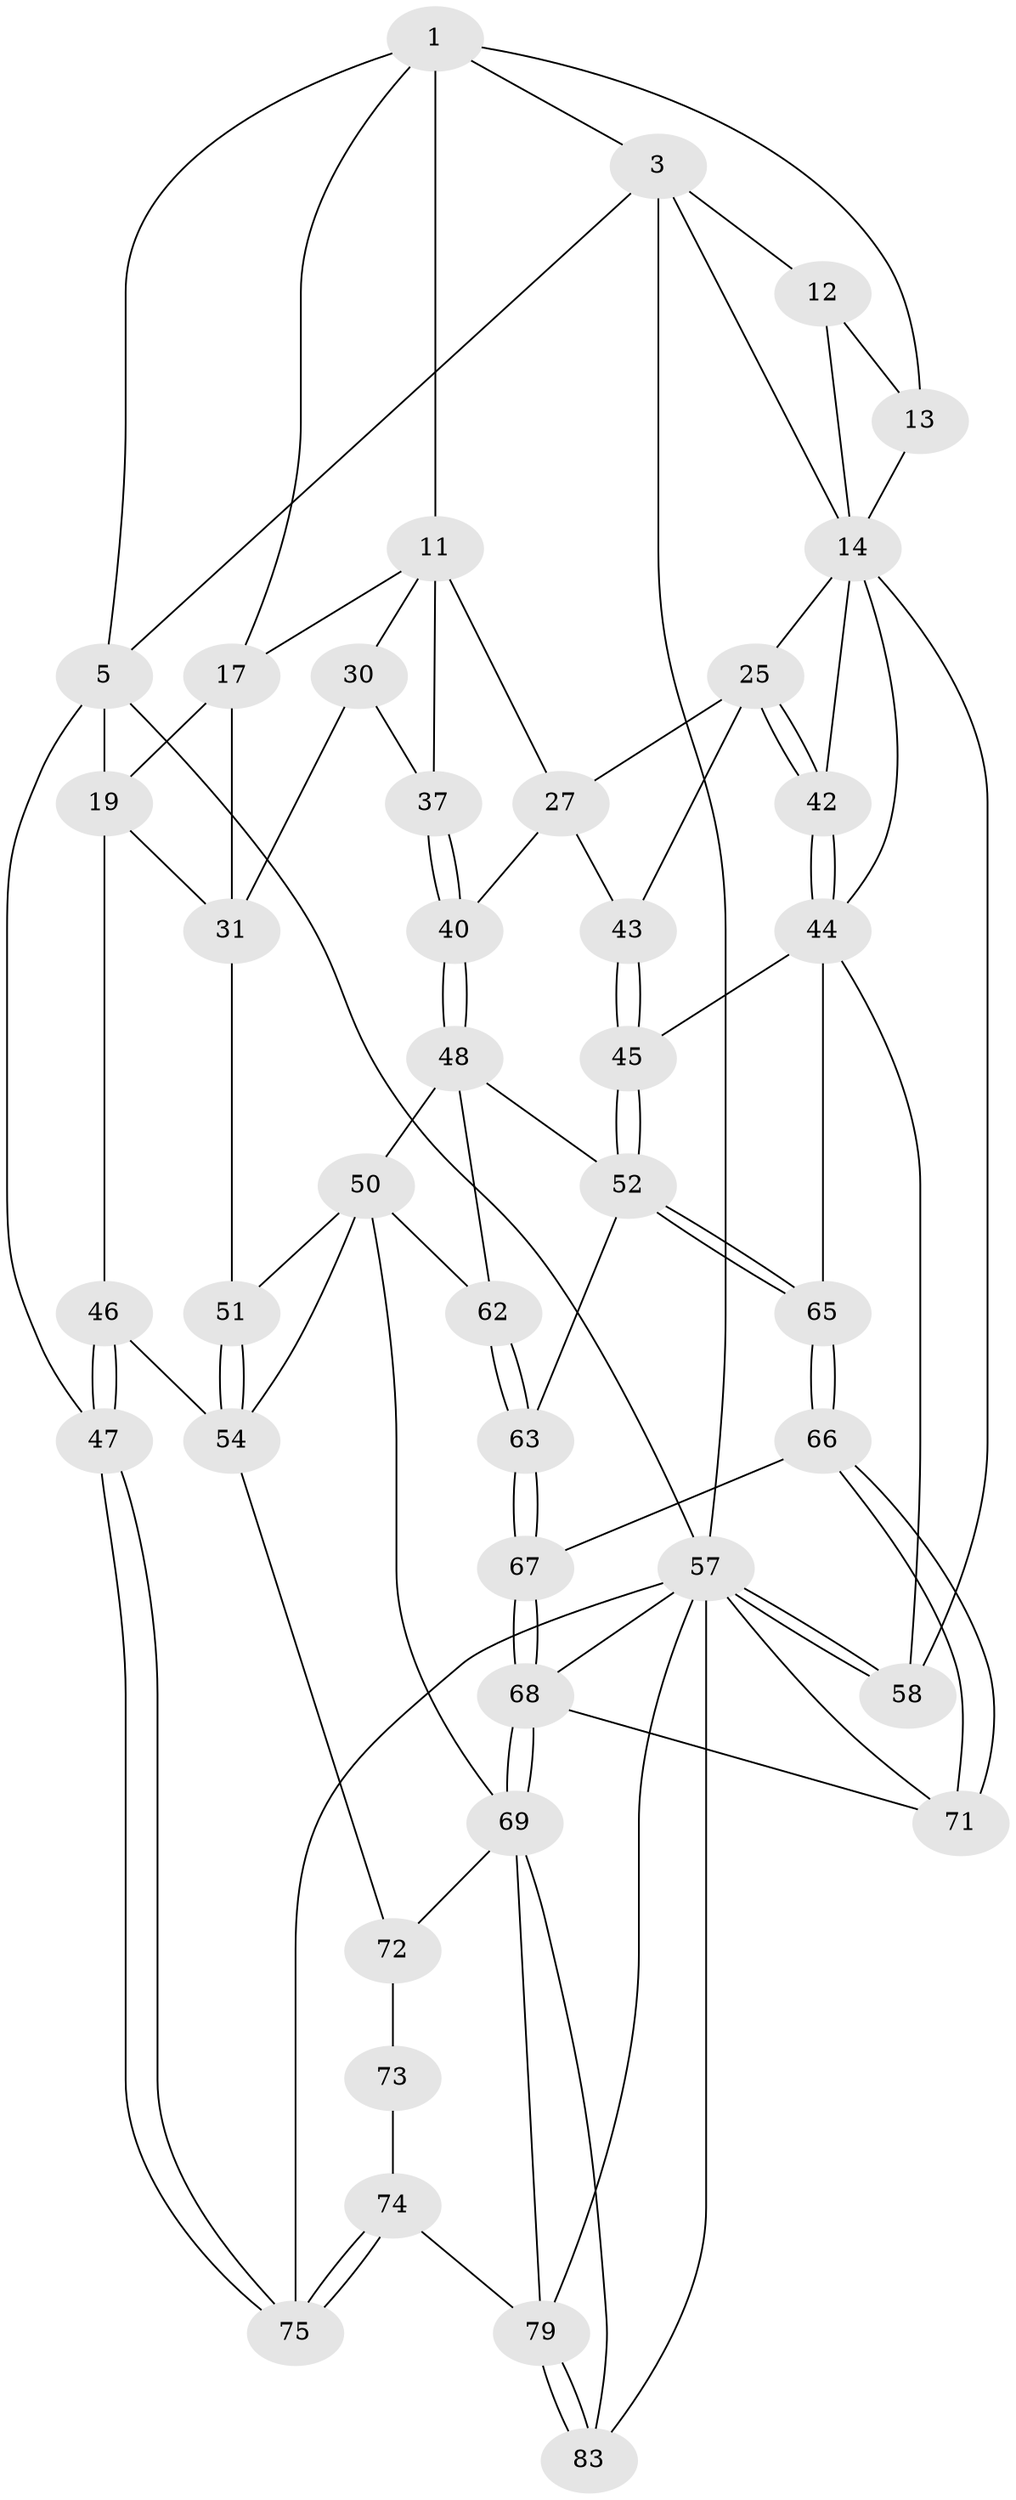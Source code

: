 // original degree distribution, {3: 0.023809523809523808, 4: 0.21428571428571427, 6: 0.19047619047619047, 5: 0.5714285714285714}
// Generated by graph-tools (version 1.1) at 2025/17/03/09/25 04:17:03]
// undirected, 42 vertices, 98 edges
graph export_dot {
graph [start="1"]
  node [color=gray90,style=filled];
  1 [pos="+0.46544303928618574+0",super="+8+2"];
  3 [pos="+1+0",super="+4"];
  5 [pos="+0+0",super="+6+21"];
  11 [pos="+0.5808829383755414+0.16369951692274554",super="+22"];
  12 [pos="+0.8061746372538391+0.1225802651186703"];
  13 [pos="+0.7383142942509445+0.15996873858752303"];
  14 [pos="+1+0.20109183025370053",super="+41+15"];
  17 [pos="+0.308449220799321+0.12815190172420696",super="+18"];
  19 [pos="+0.111091797816605+0.10188725551982407",super="+20"];
  25 [pos="+0.756486762955006+0.37822506073813617",super="+26"];
  27 [pos="+0.6378339689227441+0.3529329932391355",super="+39"];
  30 [pos="+0.4548442082398431+0.35437512274678457",super="+34"];
  31 [pos="+0.35572389311407426+0.3684593531489556",super="+32"];
  37 [pos="+0.5187848674512145+0.5422672142583308",super="+38"];
  40 [pos="+0.5447862414444998+0.5823940622153438"];
  42 [pos="+0.8437915142292385+0.462028652644979"];
  43 [pos="+0.6500272476250188+0.526655460290412"];
  44 [pos="+0.831242255835581+0.6003351376911745",super="+56"];
  45 [pos="+0.7956431519585814+0.6393110291392243"];
  46 [pos="+0.12705309709736287+0.7060216101915574"];
  47 [pos="+0+0.7846654283023682"];
  48 [pos="+0.5445570795504011+0.5897065361331942",super="+49"];
  50 [pos="+0.3715637226022458+0.6128920704396769",super="+59"];
  51 [pos="+0.3575461617566356+0.604991415656365"];
  52 [pos="+0.7784573172023179+0.6662387783853844",super="+53"];
  54 [pos="+0.21930536830802114+0.774204604862359",super="+61"];
  57 [pos="+1+1",super="+84+70"];
  58 [pos="+1+1"];
  62 [pos="+0.5158410579099805+0.7519652700585818"];
  63 [pos="+0.530456396860948+0.7781733424428047"];
  65 [pos="+0.7926081342574804+0.7796634460894079"];
  66 [pos="+0.7710599097443251+0.8493023348684845"];
  67 [pos="+0.5357778530867687+0.8334319087998944"];
  68 [pos="+0.5124904186938001+0.880471443268568",super="+78"];
  69 [pos="+0.41270522546886645+0.8912710072003878",super="+76"];
  71 [pos="+0.7728644394377213+0.8569646344693566"];
  72 [pos="+0.2336985468999037+0.8455500034907025"];
  73 [pos="+0.22172660710348116+0.8557252378328117"];
  74 [pos="+0+0.8926511345451427",super="+81"];
  75 [pos="+0+0.859912594585172"];
  79 [pos="+0.29665097970350085+1",super="+80"];
  83 [pos="+0.333063530408271+1"];
  1 -- 11 [weight=2];
  1 -- 5;
  1 -- 17;
  1 -- 3;
  1 -- 13;
  3 -- 12;
  3 -- 57;
  3 -- 5;
  3 -- 14;
  5 -- 19 [weight=2];
  5 -- 57;
  5 -- 47;
  11 -- 17;
  11 -- 37;
  11 -- 27;
  11 -- 30;
  12 -- 13;
  12 -- 14;
  13 -- 14;
  14 -- 42;
  14 -- 58;
  14 -- 25;
  14 -- 44;
  17 -- 19 [weight=2];
  17 -- 31;
  19 -- 46;
  19 -- 31;
  25 -- 42;
  25 -- 42;
  25 -- 27;
  25 -- 43;
  27 -- 40;
  27 -- 43;
  30 -- 31 [weight=2];
  30 -- 37 [weight=2];
  31 -- 51;
  37 -- 40;
  37 -- 40;
  40 -- 48;
  40 -- 48;
  42 -- 44;
  42 -- 44;
  43 -- 45;
  43 -- 45;
  44 -- 45;
  44 -- 65;
  44 -- 58;
  45 -- 52;
  45 -- 52;
  46 -- 47;
  46 -- 47;
  46 -- 54;
  47 -- 75;
  47 -- 75;
  48 -- 52;
  48 -- 50;
  48 -- 62;
  50 -- 51;
  50 -- 69;
  50 -- 62;
  50 -- 54;
  51 -- 54;
  51 -- 54;
  52 -- 65;
  52 -- 65;
  52 -- 63;
  54 -- 72;
  57 -- 58;
  57 -- 58;
  57 -- 75;
  57 -- 79;
  57 -- 83;
  57 -- 68;
  57 -- 71;
  62 -- 63;
  62 -- 63;
  63 -- 67;
  63 -- 67;
  65 -- 66;
  65 -- 66;
  66 -- 67;
  66 -- 71;
  66 -- 71;
  67 -- 68;
  67 -- 68;
  68 -- 69;
  68 -- 69;
  68 -- 71;
  69 -- 72;
  69 -- 83;
  69 -- 79;
  72 -- 73;
  73 -- 74 [weight=2];
  74 -- 75;
  74 -- 75;
  74 -- 79;
  79 -- 83;
  79 -- 83;
}
